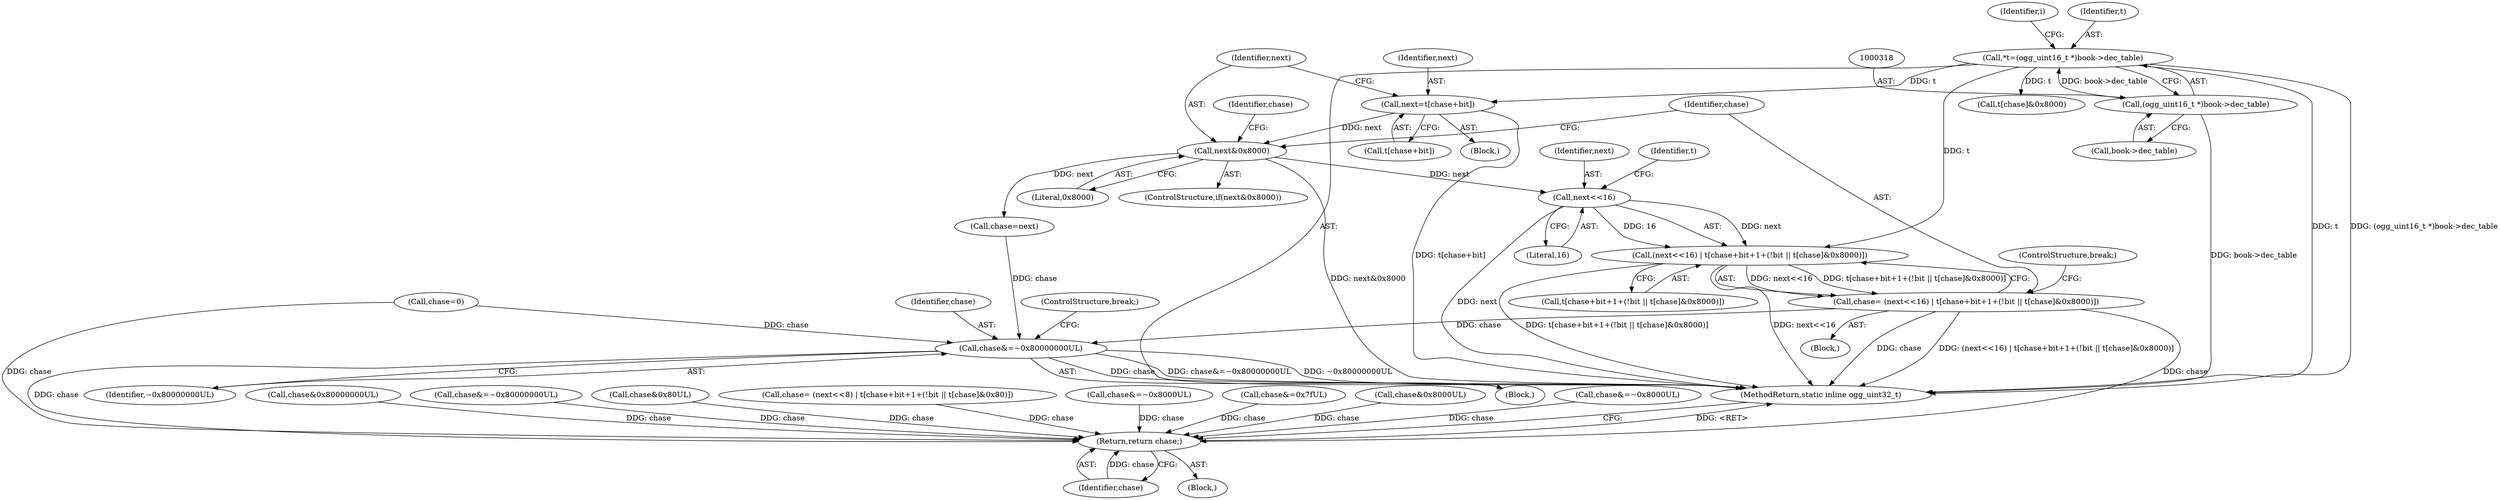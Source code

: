 digraph "1_Android_eeb4e45d5683f88488c083ecf142dc89bc3f0b47_2@pointer" {
"1000355" [label="(Call,(next<<16) | t[chase+bit+1+(!bit || t[chase]&0x8000)])"];
"1000356" [label="(Call,next<<16)"];
"1000349" [label="(Call,next&0x8000)"];
"1000341" [label="(Call,next=t[chase+bit])"];
"1000315" [label="(Call,*t=(ogg_uint16_t *)book->dec_table)"];
"1000317" [label="(Call,(ogg_uint16_t *)book->dec_table)"];
"1000353" [label="(Call,chase= (next<<16) | t[chase+bit+1+(!bit || t[chase]&0x8000)])"];
"1000379" [label="(Call,chase&=~0x80000000UL)"];
"1000431" [label="(Return,return chase;)"];
"1000413" [label="(Call,chase&0x80000000UL)"];
"1000357" [label="(Identifier,next)"];
"1000352" [label="(Block,)"];
"1000313" [label="(Block,)"];
"1000431" [label="(Return,return chase;)"];
"1000348" [label="(ControlStructure,if(next&0x8000))"];
"1000349" [label="(Call,next&0x8000)"];
"1000324" [label="(Identifier,i)"];
"1000319" [label="(Call,book->dec_table)"];
"1000377" [label="(Identifier,chase)"];
"1000376" [label="(Call,chase=next)"];
"1000417" [label="(Call,chase&=~0x80000000UL)"];
"1000195" [label="(Call,chase&0x80UL)"];
"1000244" [label="(Call,chase= (next<<8) | t[chase+bit+1+(!bit || t[chase]&0x80)])"];
"1000432" [label="(Identifier,chase)"];
"1000270" [label="(Call,chase&=~0x8000UL)"];
"1000425" [label="(Block,)"];
"1000342" [label="(Identifier,next)"];
"1000199" [label="(Call,chase&=0x7fUL)"];
"1000341" [label="(Call,next=t[chase+bit])"];
"1000380" [label="(Identifier,chase)"];
"1000360" [label="(Identifier,t)"];
"1000315" [label="(Call,*t=(ogg_uint16_t *)book->dec_table)"];
"1000331" [label="(Block,)"];
"1000370" [label="(Call,t[chase]&0x8000)"];
"1000316" [label="(Identifier,t)"];
"1000379" [label="(Call,chase&=~0x80000000UL)"];
"1000343" [label="(Call,t[chase+bit])"];
"1000381" [label="(Identifier,~0x80000000UL)"];
"1000350" [label="(Identifier,next)"];
"1000355" [label="(Call,(next<<16) | t[chase+bit+1+(!bit || t[chase]&0x8000)])"];
"1000304" [label="(Call,chase&0x8000UL)"];
"1000115" [label="(Call,chase=0)"];
"1000308" [label="(Call,chase&=~0x8000UL)"];
"1000358" [label="(Literal,16)"];
"1000382" [label="(ControlStructure,break;)"];
"1000317" [label="(Call,(ogg_uint16_t *)book->dec_table)"];
"1000356" [label="(Call,next<<16)"];
"1000441" [label="(MethodReturn,static inline ogg_uint32_t)"];
"1000375" [label="(ControlStructure,break;)"];
"1000354" [label="(Identifier,chase)"];
"1000351" [label="(Literal,0x8000)"];
"1000353" [label="(Call,chase= (next<<16) | t[chase+bit+1+(!bit || t[chase]&0x8000)])"];
"1000359" [label="(Call,t[chase+bit+1+(!bit || t[chase]&0x8000)])"];
"1000355" -> "1000353"  [label="AST: "];
"1000355" -> "1000359"  [label="CFG: "];
"1000356" -> "1000355"  [label="AST: "];
"1000359" -> "1000355"  [label="AST: "];
"1000353" -> "1000355"  [label="CFG: "];
"1000355" -> "1000441"  [label="DDG: next<<16"];
"1000355" -> "1000441"  [label="DDG: t[chase+bit+1+(!bit || t[chase]&0x8000)]"];
"1000355" -> "1000353"  [label="DDG: next<<16"];
"1000355" -> "1000353"  [label="DDG: t[chase+bit+1+(!bit || t[chase]&0x8000)]"];
"1000356" -> "1000355"  [label="DDG: next"];
"1000356" -> "1000355"  [label="DDG: 16"];
"1000315" -> "1000355"  [label="DDG: t"];
"1000356" -> "1000358"  [label="CFG: "];
"1000357" -> "1000356"  [label="AST: "];
"1000358" -> "1000356"  [label="AST: "];
"1000360" -> "1000356"  [label="CFG: "];
"1000356" -> "1000441"  [label="DDG: next"];
"1000349" -> "1000356"  [label="DDG: next"];
"1000349" -> "1000348"  [label="AST: "];
"1000349" -> "1000351"  [label="CFG: "];
"1000350" -> "1000349"  [label="AST: "];
"1000351" -> "1000349"  [label="AST: "];
"1000354" -> "1000349"  [label="CFG: "];
"1000377" -> "1000349"  [label="CFG: "];
"1000349" -> "1000441"  [label="DDG: next&0x8000"];
"1000341" -> "1000349"  [label="DDG: next"];
"1000349" -> "1000376"  [label="DDG: next"];
"1000341" -> "1000331"  [label="AST: "];
"1000341" -> "1000343"  [label="CFG: "];
"1000342" -> "1000341"  [label="AST: "];
"1000343" -> "1000341"  [label="AST: "];
"1000350" -> "1000341"  [label="CFG: "];
"1000341" -> "1000441"  [label="DDG: t[chase+bit]"];
"1000315" -> "1000341"  [label="DDG: t"];
"1000315" -> "1000313"  [label="AST: "];
"1000315" -> "1000317"  [label="CFG: "];
"1000316" -> "1000315"  [label="AST: "];
"1000317" -> "1000315"  [label="AST: "];
"1000324" -> "1000315"  [label="CFG: "];
"1000315" -> "1000441"  [label="DDG: t"];
"1000315" -> "1000441"  [label="DDG: (ogg_uint16_t *)book->dec_table"];
"1000317" -> "1000315"  [label="DDG: book->dec_table"];
"1000315" -> "1000370"  [label="DDG: t"];
"1000317" -> "1000319"  [label="CFG: "];
"1000318" -> "1000317"  [label="AST: "];
"1000319" -> "1000317"  [label="AST: "];
"1000317" -> "1000441"  [label="DDG: book->dec_table"];
"1000353" -> "1000352"  [label="AST: "];
"1000354" -> "1000353"  [label="AST: "];
"1000375" -> "1000353"  [label="CFG: "];
"1000353" -> "1000441"  [label="DDG: chase"];
"1000353" -> "1000441"  [label="DDG: (next<<16) | t[chase+bit+1+(!bit || t[chase]&0x8000)]"];
"1000353" -> "1000379"  [label="DDG: chase"];
"1000353" -> "1000431"  [label="DDG: chase"];
"1000379" -> "1000313"  [label="AST: "];
"1000379" -> "1000381"  [label="CFG: "];
"1000380" -> "1000379"  [label="AST: "];
"1000381" -> "1000379"  [label="AST: "];
"1000382" -> "1000379"  [label="CFG: "];
"1000379" -> "1000441"  [label="DDG: chase"];
"1000379" -> "1000441"  [label="DDG: chase&=~0x80000000UL"];
"1000379" -> "1000441"  [label="DDG: ~0x80000000UL"];
"1000376" -> "1000379"  [label="DDG: chase"];
"1000115" -> "1000379"  [label="DDG: chase"];
"1000379" -> "1000431"  [label="DDG: chase"];
"1000431" -> "1000425"  [label="AST: "];
"1000431" -> "1000432"  [label="CFG: "];
"1000432" -> "1000431"  [label="AST: "];
"1000441" -> "1000431"  [label="CFG: "];
"1000431" -> "1000441"  [label="DDG: <RET>"];
"1000432" -> "1000431"  [label="DDG: chase"];
"1000308" -> "1000431"  [label="DDG: chase"];
"1000199" -> "1000431"  [label="DDG: chase"];
"1000304" -> "1000431"  [label="DDG: chase"];
"1000417" -> "1000431"  [label="DDG: chase"];
"1000244" -> "1000431"  [label="DDG: chase"];
"1000195" -> "1000431"  [label="DDG: chase"];
"1000413" -> "1000431"  [label="DDG: chase"];
"1000270" -> "1000431"  [label="DDG: chase"];
"1000115" -> "1000431"  [label="DDG: chase"];
}
